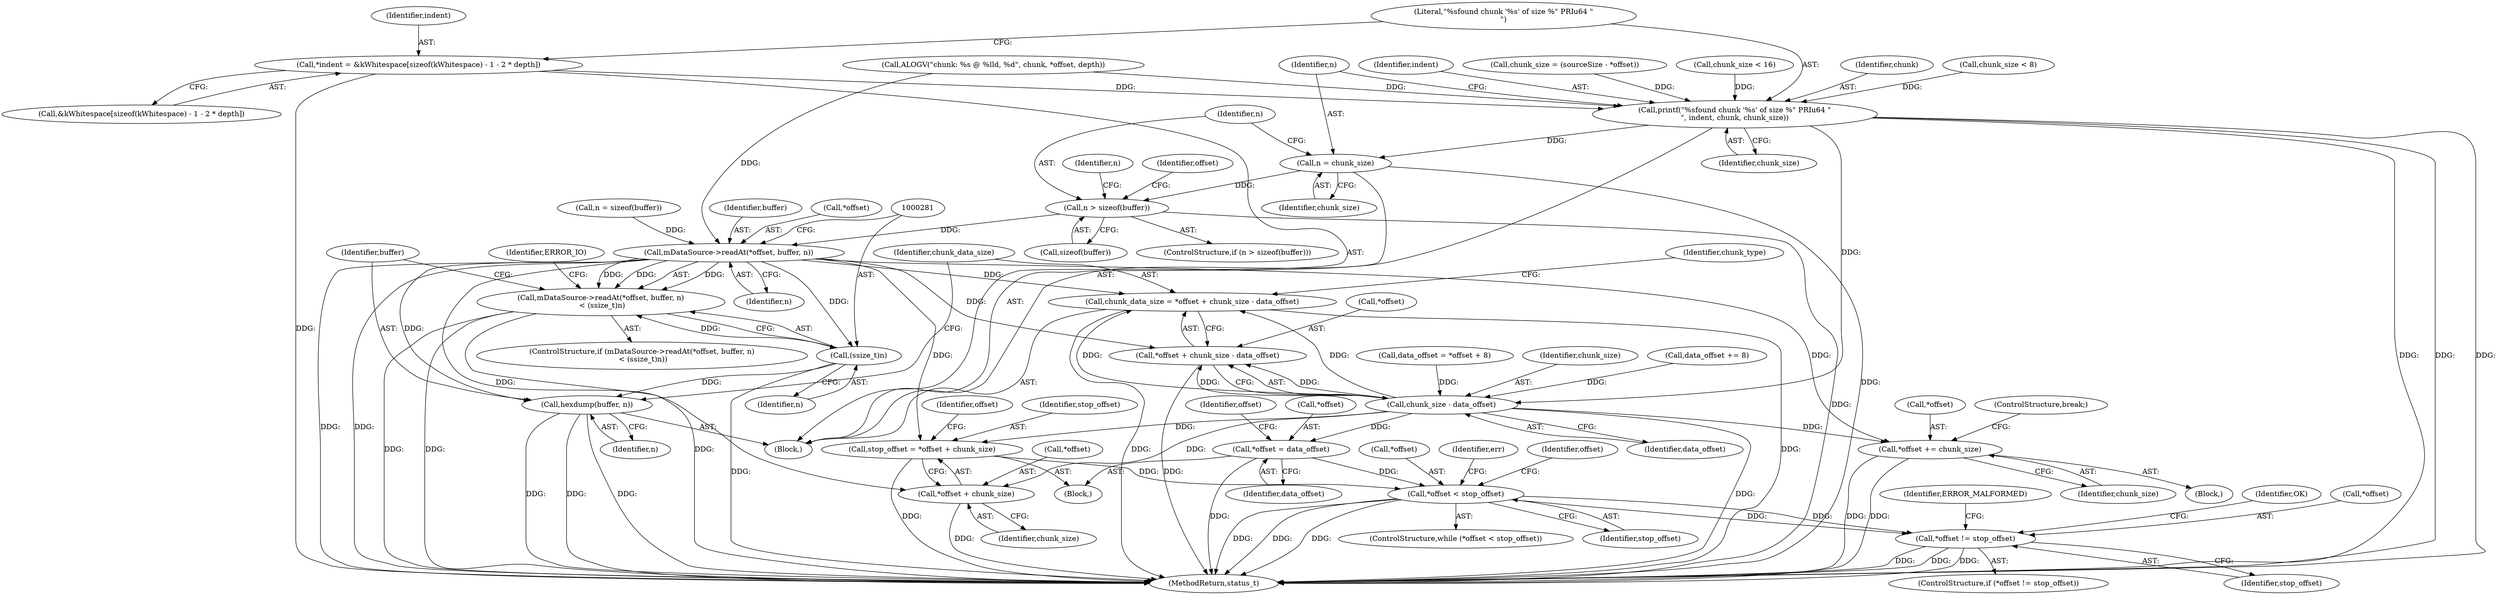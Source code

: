 digraph "0_Android_6fe85f7e15203e48df2cc3e8e1c4bc6ad49dc968@API" {
"1000240" [label="(Call,*indent = &kWhitespace[sizeof(kWhitespace) - 1 - 2 * depth])"];
"1000253" [label="(Call,printf(\"%sfound chunk '%s' of size %\" PRIu64 \"\n\", indent, chunk, chunk_size))"];
"1000260" [label="(Call,n = chunk_size)"];
"1000264" [label="(Call,n > sizeof(buffer))"];
"1000275" [label="(Call,mDataSource->readAt(*offset, buffer, n))"];
"1000274" [label="(Call,mDataSource->readAt(*offset, buffer, n)\n < (ssize_t)n)"];
"1000280" [label="(Call,(ssize_t)n)"];
"1000286" [label="(Call,hexdump(buffer, n))"];
"1000291" [label="(Call,chunk_data_size = *offset + chunk_size - data_offset)"];
"1000293" [label="(Call,*offset + chunk_size - data_offset)"];
"1000324" [label="(Call,stop_offset = *offset + chunk_size)"];
"1000335" [label="(Call,*offset < stop_offset)"];
"1000356" [label="(Call,*offset != stop_offset)"];
"1000326" [label="(Call,*offset + chunk_size)"];
"1002920" [label="(Call,*offset += chunk_size)"];
"1000296" [label="(Call,chunk_size - data_offset)"];
"1000330" [label="(Call,*offset = data_offset)"];
"1000168" [label="(Call,data_offset += 8)"];
"1000282" [label="(Identifier,n)"];
"1000287" [label="(Identifier,buffer)"];
"1000260" [label="(Call,n = chunk_size)"];
"1000269" [label="(Call,n = sizeof(buffer))"];
"1000336" [label="(Call,*offset)"];
"1000333" [label="(Identifier,data_offset)"];
"1000254" [label="(Literal,\"%sfound chunk '%s' of size %\" PRIu64 \"\n\")"];
"1000274" [label="(Call,mDataSource->readAt(*offset, buffer, n)\n < (ssize_t)n)"];
"1000280" [label="(Call,(ssize_t)n)"];
"1002923" [label="(Identifier,chunk_size)"];
"1000261" [label="(Identifier,n)"];
"1000275" [label="(Call,mDataSource->readAt(*offset, buffer, n))"];
"1000256" [label="(Identifier,chunk)"];
"1000229" [label="(Call,ALOGV(\"chunk: %s @ %lld, %d\", chunk, *offset, depth))"];
"1000253" [label="(Call,printf(\"%sfound chunk '%s' of size %\" PRIu64 \"\n\", indent, chunk, chunk_size))"];
"1000278" [label="(Identifier,buffer)"];
"1000330" [label="(Call,*offset = data_offset)"];
"1000325" [label="(Identifier,stop_offset)"];
"1000296" [label="(Call,chunk_size - data_offset)"];
"1000302" [label="(Identifier,chunk_type)"];
"1000294" [label="(Call,*offset)"];
"1000362" [label="(Identifier,ERROR_MALFORMED)"];
"1000331" [label="(Call,*offset)"];
"1000293" [label="(Call,*offset + chunk_size - data_offset)"];
"1002927" [label="(MethodReturn,status_t)"];
"1000342" [label="(Identifier,err)"];
"1000322" [label="(Block,)"];
"1000364" [label="(Identifier,OK)"];
"1000327" [label="(Call,*offset)"];
"1000298" [label="(Identifier,data_offset)"];
"1000139" [label="(Call,data_offset = *offset + 8)"];
"1000270" [label="(Identifier,n)"];
"1002921" [label="(Call,*offset)"];
"1000277" [label="(Identifier,offset)"];
"1000241" [label="(Identifier,indent)"];
"1000357" [label="(Call,*offset)"];
"1000257" [label="(Identifier,chunk_size)"];
"1000355" [label="(ControlStructure,if (*offset != stop_offset))"];
"1000265" [label="(Identifier,n)"];
"1000262" [label="(Identifier,chunk_size)"];
"1000240" [label="(Call,*indent = &kWhitespace[sizeof(kWhitespace) - 1 - 2 * depth])"];
"1000219" [label="(Call,chunk_size < 8)"];
"1000324" [label="(Call,stop_offset = *offset + chunk_size)"];
"1000334" [label="(ControlStructure,while (*offset < stop_offset))"];
"1000358" [label="(Identifier,offset)"];
"1000285" [label="(Identifier,ERROR_IO)"];
"1000276" [label="(Call,*offset)"];
"1000288" [label="(Identifier,n)"];
"1000242" [label="(Call,&kWhitespace[sizeof(kWhitespace) - 1 - 2 * depth])"];
"1000335" [label="(Call,*offset < stop_offset)"];
"1000337" [label="(Identifier,offset)"];
"1000326" [label="(Call,*offset + chunk_size)"];
"1000264" [label="(Call,n > sizeof(buffer))"];
"1002920" [label="(Call,*offset += chunk_size)"];
"1000356" [label="(Call,*offset != stop_offset)"];
"1000329" [label="(Identifier,chunk_size)"];
"1000292" [label="(Identifier,chunk_data_size)"];
"1000291" [label="(Call,chunk_data_size = *offset + chunk_size - data_offset)"];
"1000359" [label="(Identifier,stop_offset)"];
"1000332" [label="(Identifier,offset)"];
"1000255" [label="(Identifier,indent)"];
"1000106" [label="(Block,)"];
"1000286" [label="(Call,hexdump(buffer, n))"];
"1000273" [label="(ControlStructure,if (mDataSource->readAt(*offset, buffer, n)\n < (ssize_t)n))"];
"1002924" [label="(ControlStructure,break;)"];
"1000266" [label="(Call,sizeof(buffer))"];
"1000338" [label="(Identifier,stop_offset)"];
"1000263" [label="(ControlStructure,if (n > sizeof(buffer)))"];
"1002919" [label="(Block,)"];
"1000297" [label="(Identifier,chunk_size)"];
"1000279" [label="(Identifier,n)"];
"1000197" [label="(Call,chunk_size = (sourceSize - *offset))"];
"1000172" [label="(Call,chunk_size < 16)"];
"1000240" -> "1000106"  [label="AST: "];
"1000240" -> "1000242"  [label="CFG: "];
"1000241" -> "1000240"  [label="AST: "];
"1000242" -> "1000240"  [label="AST: "];
"1000254" -> "1000240"  [label="CFG: "];
"1000240" -> "1002927"  [label="DDG: "];
"1000240" -> "1000253"  [label="DDG: "];
"1000253" -> "1000106"  [label="AST: "];
"1000253" -> "1000257"  [label="CFG: "];
"1000254" -> "1000253"  [label="AST: "];
"1000255" -> "1000253"  [label="AST: "];
"1000256" -> "1000253"  [label="AST: "];
"1000257" -> "1000253"  [label="AST: "];
"1000261" -> "1000253"  [label="CFG: "];
"1000253" -> "1002927"  [label="DDG: "];
"1000253" -> "1002927"  [label="DDG: "];
"1000253" -> "1002927"  [label="DDG: "];
"1000229" -> "1000253"  [label="DDG: "];
"1000172" -> "1000253"  [label="DDG: "];
"1000219" -> "1000253"  [label="DDG: "];
"1000197" -> "1000253"  [label="DDG: "];
"1000253" -> "1000260"  [label="DDG: "];
"1000253" -> "1000296"  [label="DDG: "];
"1000260" -> "1000106"  [label="AST: "];
"1000260" -> "1000262"  [label="CFG: "];
"1000261" -> "1000260"  [label="AST: "];
"1000262" -> "1000260"  [label="AST: "];
"1000265" -> "1000260"  [label="CFG: "];
"1000260" -> "1002927"  [label="DDG: "];
"1000260" -> "1000264"  [label="DDG: "];
"1000264" -> "1000263"  [label="AST: "];
"1000264" -> "1000266"  [label="CFG: "];
"1000265" -> "1000264"  [label="AST: "];
"1000266" -> "1000264"  [label="AST: "];
"1000270" -> "1000264"  [label="CFG: "];
"1000277" -> "1000264"  [label="CFG: "];
"1000264" -> "1002927"  [label="DDG: "];
"1000264" -> "1000275"  [label="DDG: "];
"1000275" -> "1000274"  [label="AST: "];
"1000275" -> "1000279"  [label="CFG: "];
"1000276" -> "1000275"  [label="AST: "];
"1000278" -> "1000275"  [label="AST: "];
"1000279" -> "1000275"  [label="AST: "];
"1000281" -> "1000275"  [label="CFG: "];
"1000275" -> "1002927"  [label="DDG: "];
"1000275" -> "1002927"  [label="DDG: "];
"1000275" -> "1000274"  [label="DDG: "];
"1000275" -> "1000274"  [label="DDG: "];
"1000275" -> "1000274"  [label="DDG: "];
"1000229" -> "1000275"  [label="DDG: "];
"1000269" -> "1000275"  [label="DDG: "];
"1000275" -> "1000280"  [label="DDG: "];
"1000275" -> "1000286"  [label="DDG: "];
"1000275" -> "1000291"  [label="DDG: "];
"1000275" -> "1000293"  [label="DDG: "];
"1000275" -> "1000324"  [label="DDG: "];
"1000275" -> "1000326"  [label="DDG: "];
"1000275" -> "1002920"  [label="DDG: "];
"1000274" -> "1000273"  [label="AST: "];
"1000274" -> "1000280"  [label="CFG: "];
"1000280" -> "1000274"  [label="AST: "];
"1000285" -> "1000274"  [label="CFG: "];
"1000287" -> "1000274"  [label="CFG: "];
"1000274" -> "1002927"  [label="DDG: "];
"1000274" -> "1002927"  [label="DDG: "];
"1000274" -> "1002927"  [label="DDG: "];
"1000280" -> "1000274"  [label="DDG: "];
"1000280" -> "1000282"  [label="CFG: "];
"1000281" -> "1000280"  [label="AST: "];
"1000282" -> "1000280"  [label="AST: "];
"1000280" -> "1002927"  [label="DDG: "];
"1000280" -> "1000286"  [label="DDG: "];
"1000286" -> "1000106"  [label="AST: "];
"1000286" -> "1000288"  [label="CFG: "];
"1000287" -> "1000286"  [label="AST: "];
"1000288" -> "1000286"  [label="AST: "];
"1000292" -> "1000286"  [label="CFG: "];
"1000286" -> "1002927"  [label="DDG: "];
"1000286" -> "1002927"  [label="DDG: "];
"1000286" -> "1002927"  [label="DDG: "];
"1000291" -> "1000106"  [label="AST: "];
"1000291" -> "1000293"  [label="CFG: "];
"1000292" -> "1000291"  [label="AST: "];
"1000293" -> "1000291"  [label="AST: "];
"1000302" -> "1000291"  [label="CFG: "];
"1000291" -> "1002927"  [label="DDG: "];
"1000291" -> "1002927"  [label="DDG: "];
"1000296" -> "1000291"  [label="DDG: "];
"1000296" -> "1000291"  [label="DDG: "];
"1000293" -> "1000296"  [label="CFG: "];
"1000294" -> "1000293"  [label="AST: "];
"1000296" -> "1000293"  [label="AST: "];
"1000293" -> "1002927"  [label="DDG: "];
"1000296" -> "1000293"  [label="DDG: "];
"1000296" -> "1000293"  [label="DDG: "];
"1000324" -> "1000322"  [label="AST: "];
"1000324" -> "1000326"  [label="CFG: "];
"1000325" -> "1000324"  [label="AST: "];
"1000326" -> "1000324"  [label="AST: "];
"1000332" -> "1000324"  [label="CFG: "];
"1000324" -> "1002927"  [label="DDG: "];
"1000296" -> "1000324"  [label="DDG: "];
"1000324" -> "1000335"  [label="DDG: "];
"1000335" -> "1000334"  [label="AST: "];
"1000335" -> "1000338"  [label="CFG: "];
"1000336" -> "1000335"  [label="AST: "];
"1000338" -> "1000335"  [label="AST: "];
"1000342" -> "1000335"  [label="CFG: "];
"1000358" -> "1000335"  [label="CFG: "];
"1000335" -> "1002927"  [label="DDG: "];
"1000335" -> "1002927"  [label="DDG: "];
"1000335" -> "1002927"  [label="DDG: "];
"1000330" -> "1000335"  [label="DDG: "];
"1000335" -> "1000356"  [label="DDG: "];
"1000335" -> "1000356"  [label="DDG: "];
"1000356" -> "1000355"  [label="AST: "];
"1000356" -> "1000359"  [label="CFG: "];
"1000357" -> "1000356"  [label="AST: "];
"1000359" -> "1000356"  [label="AST: "];
"1000362" -> "1000356"  [label="CFG: "];
"1000364" -> "1000356"  [label="CFG: "];
"1000356" -> "1002927"  [label="DDG: "];
"1000356" -> "1002927"  [label="DDG: "];
"1000356" -> "1002927"  [label="DDG: "];
"1000326" -> "1000329"  [label="CFG: "];
"1000327" -> "1000326"  [label="AST: "];
"1000329" -> "1000326"  [label="AST: "];
"1000326" -> "1002927"  [label="DDG: "];
"1000296" -> "1000326"  [label="DDG: "];
"1002920" -> "1002919"  [label="AST: "];
"1002920" -> "1002923"  [label="CFG: "];
"1002921" -> "1002920"  [label="AST: "];
"1002923" -> "1002920"  [label="AST: "];
"1002924" -> "1002920"  [label="CFG: "];
"1002920" -> "1002927"  [label="DDG: "];
"1002920" -> "1002927"  [label="DDG: "];
"1000296" -> "1002920"  [label="DDG: "];
"1000296" -> "1000298"  [label="CFG: "];
"1000297" -> "1000296"  [label="AST: "];
"1000298" -> "1000296"  [label="AST: "];
"1000296" -> "1002927"  [label="DDG: "];
"1000168" -> "1000296"  [label="DDG: "];
"1000139" -> "1000296"  [label="DDG: "];
"1000296" -> "1000330"  [label="DDG: "];
"1000330" -> "1000322"  [label="AST: "];
"1000330" -> "1000333"  [label="CFG: "];
"1000331" -> "1000330"  [label="AST: "];
"1000333" -> "1000330"  [label="AST: "];
"1000337" -> "1000330"  [label="CFG: "];
"1000330" -> "1002927"  [label="DDG: "];
}
